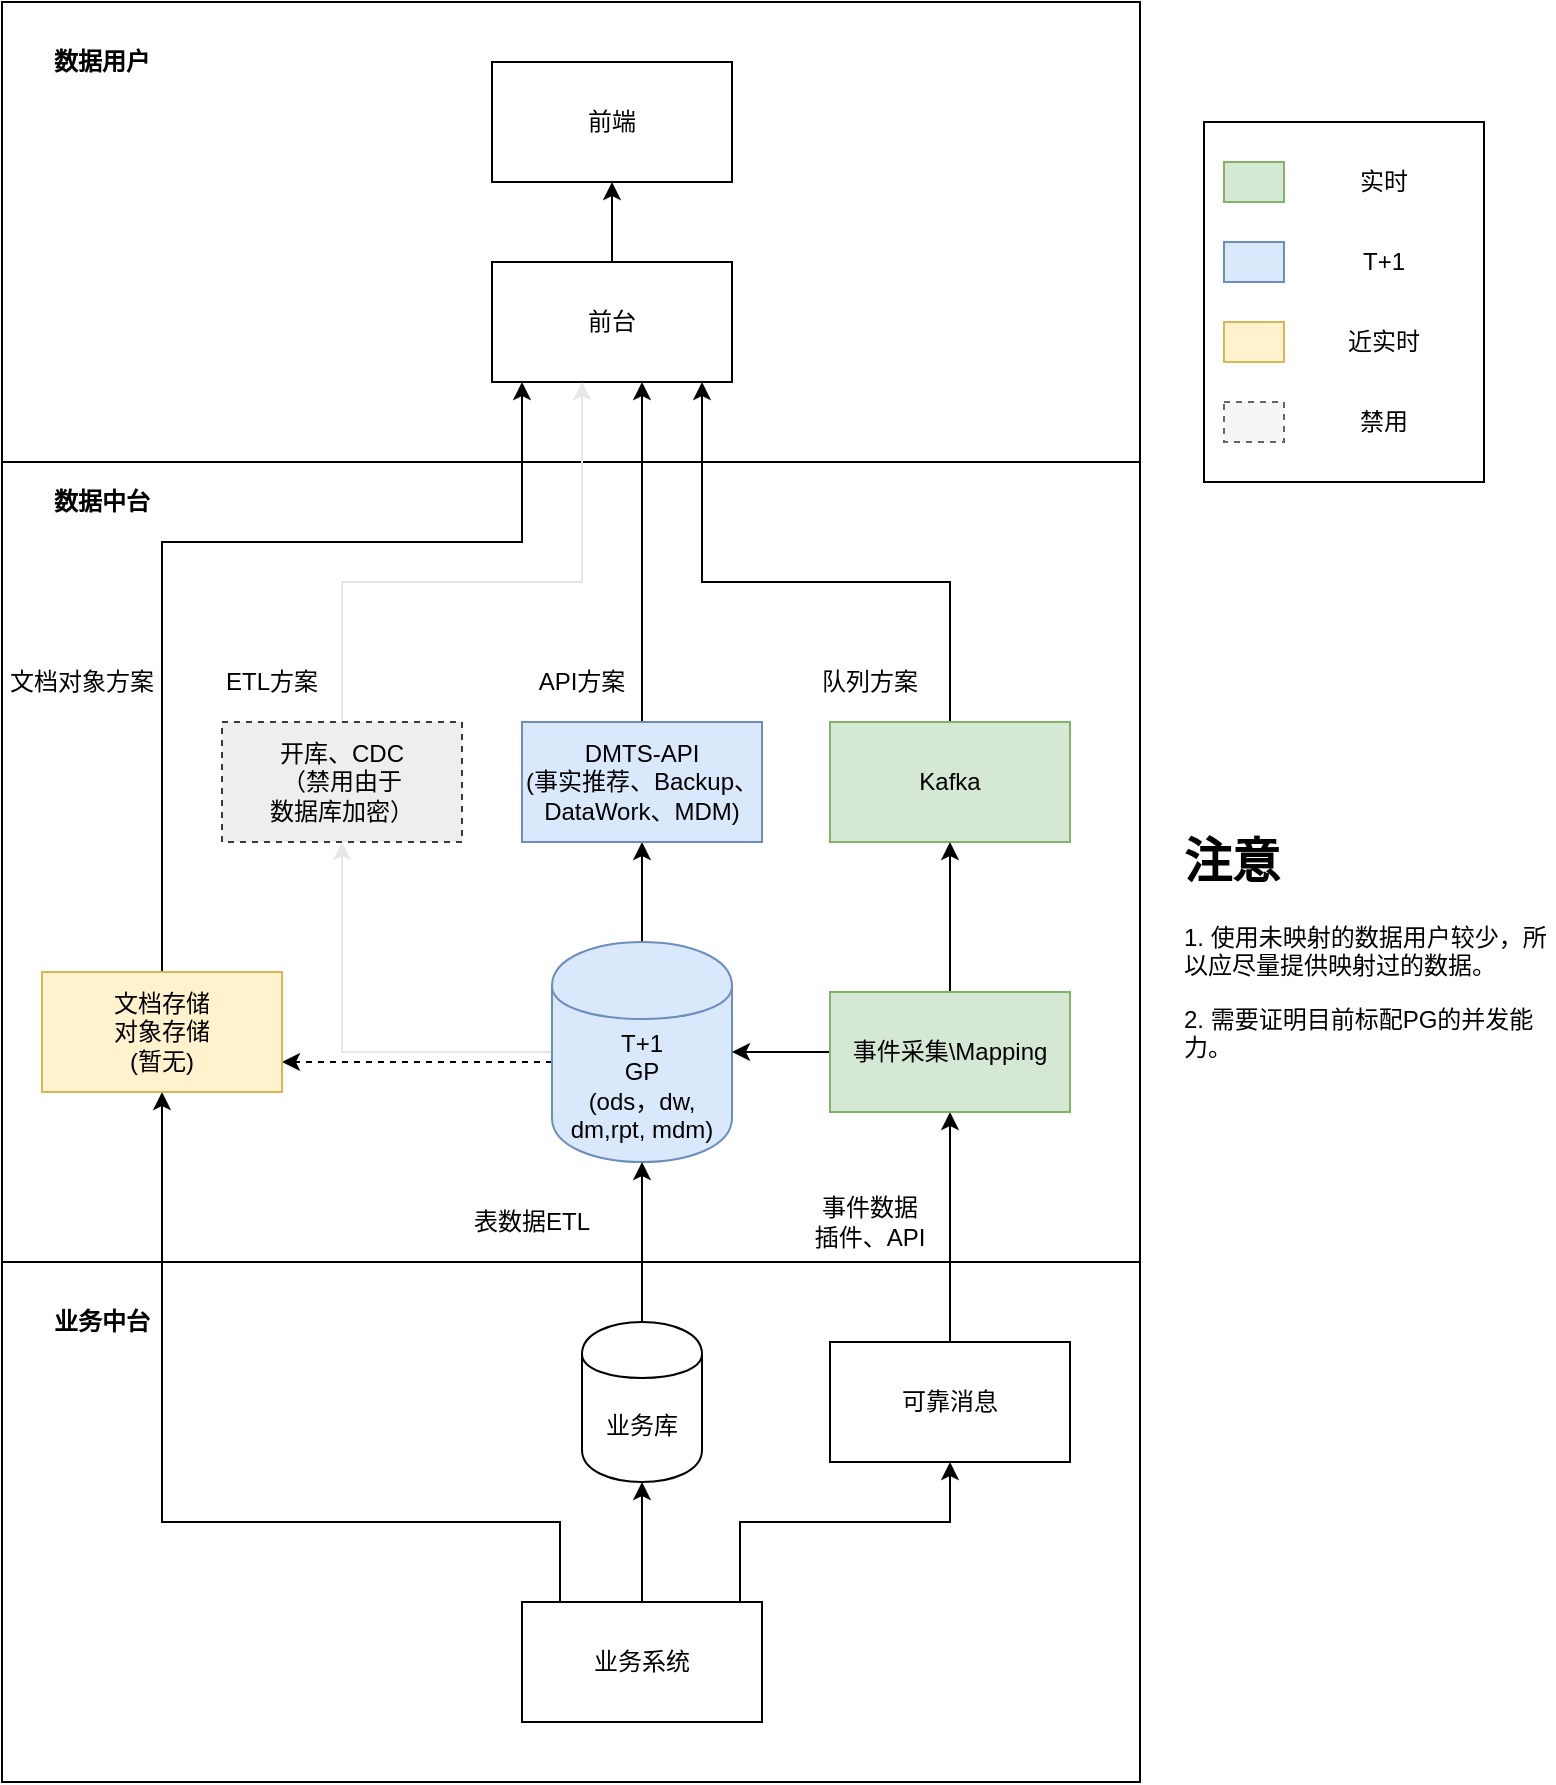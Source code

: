 <mxfile version="12.9.14" type="device"><diagram id="5cI980FZY0N4OMuhKnZ6" name="Page-1"><mxGraphModel dx="2062" dy="1152" grid="1" gridSize="10" guides="1" tooltips="1" connect="1" arrows="1" fold="1" page="1" pageScale="1" pageWidth="827" pageHeight="1169" math="0" shadow="0"><root><mxCell id="0"/><mxCell id="1" parent="0"/><mxCell id="KAgn0TV0z6LTmRAXmN5d-57" value="" style="rounded=0;whiteSpace=wrap;html=1;" vertex="1" parent="1"><mxGeometry x="40" y="670" width="569" height="260" as="geometry"/></mxCell><mxCell id="KAgn0TV0z6LTmRAXmN5d-22" value="" style="rounded=0;whiteSpace=wrap;html=1;" vertex="1" parent="1"><mxGeometry x="40" y="270" width="569" height="400" as="geometry"/></mxCell><mxCell id="KAgn0TV0z6LTmRAXmN5d-20" value="" style="rounded=0;whiteSpace=wrap;html=1;" vertex="1" parent="1"><mxGeometry x="40" y="40" width="569" height="230" as="geometry"/></mxCell><mxCell id="KAgn0TV0z6LTmRAXmN5d-37" style="edgeStyle=orthogonalEdgeStyle;rounded=0;orthogonalLoop=1;jettySize=auto;html=1;" edge="1" parent="1" source="KAgn0TV0z6LTmRAXmN5d-3" target="KAgn0TV0z6LTmRAXmN5d-13"><mxGeometry relative="1" as="geometry"><mxPoint x="514" y="230" as="targetPoint"/><Array as="points"><mxPoint x="514" y="330"/><mxPoint x="390" y="330"/></Array></mxGeometry></mxCell><mxCell id="KAgn0TV0z6LTmRAXmN5d-3" value="Kafka" style="rounded=0;whiteSpace=wrap;html=1;fillColor=#d5e8d4;strokeColor=#82b366;" vertex="1" parent="1"><mxGeometry x="454" y="400" width="120" height="60" as="geometry"/></mxCell><mxCell id="KAgn0TV0z6LTmRAXmN5d-40" style="edgeStyle=orthogonalEdgeStyle;rounded=0;orthogonalLoop=1;jettySize=auto;html=1;fillColor=#dae8fc;strokeColor=#E6E6E6;" edge="1" parent="1" source="KAgn0TV0z6LTmRAXmN5d-4" target="KAgn0TV0z6LTmRAXmN5d-39"><mxGeometry relative="1" as="geometry"/></mxCell><mxCell id="KAgn0TV0z6LTmRAXmN5d-62" style="edgeStyle=orthogonalEdgeStyle;rounded=0;orthogonalLoop=1;jettySize=auto;html=1;" edge="1" parent="1" source="KAgn0TV0z6LTmRAXmN5d-4" target="KAgn0TV0z6LTmRAXmN5d-61"><mxGeometry relative="1" as="geometry"/></mxCell><mxCell id="KAgn0TV0z6LTmRAXmN5d-73" style="edgeStyle=orthogonalEdgeStyle;rounded=0;orthogonalLoop=1;jettySize=auto;html=1;entryX=1;entryY=0.75;entryDx=0;entryDy=0;strokeColor=#000000;dashed=1;" edge="1" parent="1" source="KAgn0TV0z6LTmRAXmN5d-4" target="KAgn0TV0z6LTmRAXmN5d-67"><mxGeometry relative="1" as="geometry"><Array as="points"><mxPoint x="280" y="570"/><mxPoint x="280" y="570"/></Array></mxGeometry></mxCell><mxCell id="KAgn0TV0z6LTmRAXmN5d-4" value="&lt;div&gt;T+1 &lt;br&gt;&lt;/div&gt;&lt;div&gt;GP&lt;/div&gt;&lt;div&gt;(ods，dw, dm,rpt, mdm)&lt;br&gt;&lt;/div&gt;" style="shape=cylinder;whiteSpace=wrap;html=1;boundedLbl=1;backgroundOutline=1;fillColor=#dae8fc;strokeColor=#6c8ebf;" vertex="1" parent="1"><mxGeometry x="315" y="510" width="90" height="110" as="geometry"/></mxCell><mxCell id="KAgn0TV0z6LTmRAXmN5d-17" style="edgeStyle=orthogonalEdgeStyle;rounded=0;orthogonalLoop=1;jettySize=auto;html=1;entryX=0.5;entryY=1;entryDx=0;entryDy=0;" edge="1" parent="1" source="KAgn0TV0z6LTmRAXmN5d-13" target="KAgn0TV0z6LTmRAXmN5d-14"><mxGeometry relative="1" as="geometry"/></mxCell><mxCell id="KAgn0TV0z6LTmRAXmN5d-13" value="前台" style="rounded=0;whiteSpace=wrap;html=1;" vertex="1" parent="1"><mxGeometry x="285" y="170" width="120" height="60" as="geometry"/></mxCell><mxCell id="KAgn0TV0z6LTmRAXmN5d-14" value="前端" style="rounded=0;whiteSpace=wrap;html=1;" vertex="1" parent="1"><mxGeometry x="285" y="70" width="120" height="60" as="geometry"/></mxCell><mxCell id="KAgn0TV0z6LTmRAXmN5d-21" value="数据用户" style="text;html=1;strokeColor=none;fillColor=none;align=center;verticalAlign=middle;whiteSpace=wrap;rounded=0;fontStyle=1" vertex="1" parent="1"><mxGeometry x="65" y="60" width="50" height="20" as="geometry"/></mxCell><mxCell id="KAgn0TV0z6LTmRAXmN5d-23" value="数据中台" style="text;html=1;strokeColor=none;fillColor=none;align=center;verticalAlign=middle;whiteSpace=wrap;rounded=0;fontStyle=1" vertex="1" parent="1"><mxGeometry x="60" y="280" width="60" height="20" as="geometry"/></mxCell><mxCell id="KAgn0TV0z6LTmRAXmN5d-28" style="edgeStyle=orthogonalEdgeStyle;rounded=0;orthogonalLoop=1;jettySize=auto;html=1;entryX=0.5;entryY=1;entryDx=0;entryDy=0;exitX=0.5;exitY=0;exitDx=0;exitDy=0;" edge="1" parent="1" source="KAgn0TV0z6LTmRAXmN5d-53" target="KAgn0TV0z6LTmRAXmN5d-36"><mxGeometry relative="1" as="geometry"><mxPoint x="514" y="600" as="targetPoint"/><Array as="points"><mxPoint x="514" y="690"/><mxPoint x="514" y="690"/></Array></mxGeometry></mxCell><mxCell id="KAgn0TV0z6LTmRAXmN5d-31" style="edgeStyle=orthogonalEdgeStyle;rounded=0;orthogonalLoop=1;jettySize=auto;html=1;" edge="1" parent="1" source="KAgn0TV0z6LTmRAXmN5d-26" target="KAgn0TV0z6LTmRAXmN5d-4"><mxGeometry relative="1" as="geometry"><Array as="points"><mxPoint x="360" y="690"/><mxPoint x="360" y="690"/></Array></mxGeometry></mxCell><mxCell id="KAgn0TV0z6LTmRAXmN5d-26" value="业务库" style="shape=cylinder;whiteSpace=wrap;html=1;boundedLbl=1;backgroundOutline=1;" vertex="1" parent="1"><mxGeometry x="330" y="700" width="60" height="80" as="geometry"/></mxCell><mxCell id="KAgn0TV0z6LTmRAXmN5d-38" style="edgeStyle=orthogonalEdgeStyle;rounded=0;orthogonalLoop=1;jettySize=auto;html=1;entryX=0.5;entryY=1;entryDx=0;entryDy=0;" edge="1" parent="1" source="KAgn0TV0z6LTmRAXmN5d-36" target="KAgn0TV0z6LTmRAXmN5d-3"><mxGeometry relative="1" as="geometry"/></mxCell><mxCell id="KAgn0TV0z6LTmRAXmN5d-48" style="edgeStyle=orthogonalEdgeStyle;rounded=0;orthogonalLoop=1;jettySize=auto;html=1;entryX=1;entryY=0.5;entryDx=0;entryDy=0;" edge="1" parent="1" source="KAgn0TV0z6LTmRAXmN5d-36" target="KAgn0TV0z6LTmRAXmN5d-4"><mxGeometry relative="1" as="geometry"/></mxCell><mxCell id="KAgn0TV0z6LTmRAXmN5d-36" value="事件采集\Mapping" style="rounded=0;whiteSpace=wrap;html=1;fillColor=#d5e8d4;strokeColor=#82b366;" vertex="1" parent="1"><mxGeometry x="454" y="535" width="120" height="60" as="geometry"/></mxCell><mxCell id="KAgn0TV0z6LTmRAXmN5d-41" style="edgeStyle=orthogonalEdgeStyle;rounded=0;orthogonalLoop=1;jettySize=auto;html=1;fillColor=#f5f5f5;strokeColor=#E6E6E6;" edge="1" parent="1" source="KAgn0TV0z6LTmRAXmN5d-39" target="KAgn0TV0z6LTmRAXmN5d-13"><mxGeometry relative="1" as="geometry"><Array as="points"><mxPoint x="210" y="330"/><mxPoint x="330" y="330"/></Array></mxGeometry></mxCell><mxCell id="KAgn0TV0z6LTmRAXmN5d-39" value="开库、CDC&lt;br&gt;&lt;div&gt;（禁用由于&lt;/div&gt;&lt;div&gt;数据库加密）&lt;/div&gt;" style="rounded=0;whiteSpace=wrap;html=1;fillColor=#eeeeee;strokeColor=#36393d;dashed=1;" vertex="1" parent="1"><mxGeometry x="150" y="400" width="120" height="60" as="geometry"/></mxCell><mxCell id="KAgn0TV0z6LTmRAXmN5d-43" value="" style="rounded=0;whiteSpace=wrap;html=1;" vertex="1" parent="1"><mxGeometry x="641" y="100" width="140" height="180" as="geometry"/></mxCell><mxCell id="KAgn0TV0z6LTmRAXmN5d-44" value="" style="rounded=0;whiteSpace=wrap;html=1;fillColor=#d5e8d4;strokeColor=#82b366;" vertex="1" parent="1"><mxGeometry x="651" y="120" width="30" height="20" as="geometry"/></mxCell><mxCell id="KAgn0TV0z6LTmRAXmN5d-45" value="实时" style="text;html=1;strokeColor=none;fillColor=none;align=center;verticalAlign=middle;whiteSpace=wrap;rounded=0;" vertex="1" parent="1"><mxGeometry x="711" y="120" width="40" height="20" as="geometry"/></mxCell><mxCell id="KAgn0TV0z6LTmRAXmN5d-46" value="" style="rounded=0;whiteSpace=wrap;html=1;fillColor=#dae8fc;strokeColor=#6c8ebf;" vertex="1" parent="1"><mxGeometry x="651" y="160" width="30" height="20" as="geometry"/></mxCell><mxCell id="KAgn0TV0z6LTmRAXmN5d-47" value="T+1" style="text;html=1;strokeColor=none;fillColor=none;align=center;verticalAlign=middle;whiteSpace=wrap;rounded=0;" vertex="1" parent="1"><mxGeometry x="711" y="160" width="40" height="20" as="geometry"/></mxCell><mxCell id="KAgn0TV0z6LTmRAXmN5d-49" value="表数据ETL" style="text;html=1;strokeColor=none;fillColor=none;align=center;verticalAlign=middle;whiteSpace=wrap;rounded=0;" vertex="1" parent="1"><mxGeometry x="270" y="640" width="70" height="20" as="geometry"/></mxCell><mxCell id="KAgn0TV0z6LTmRAXmN5d-50" value="事件数据插件、API" style="text;html=1;strokeColor=none;fillColor=none;align=center;verticalAlign=middle;whiteSpace=wrap;rounded=0;" vertex="1" parent="1"><mxGeometry x="444" y="640" width="60" height="20" as="geometry"/></mxCell><mxCell id="KAgn0TV0z6LTmRAXmN5d-51" value="&lt;h1&gt;注意&lt;/h1&gt;&lt;p&gt;1. 使用未映射的数据用户较少，所以应尽量提供映射过的数据。&lt;/p&gt;&lt;p&gt;2. 需要证明目前标配PG的并发能力。&lt;br&gt;&lt;/p&gt;" style="text;html=1;strokeColor=none;fillColor=none;spacing=5;spacingTop=-20;whiteSpace=wrap;overflow=hidden;rounded=0;" vertex="1" parent="1"><mxGeometry x="626" y="450" width="190" height="250" as="geometry"/></mxCell><mxCell id="KAgn0TV0z6LTmRAXmN5d-53" value="可靠消息" style="rounded=0;whiteSpace=wrap;html=1;" vertex="1" parent="1"><mxGeometry x="454" y="710" width="120" height="60" as="geometry"/></mxCell><mxCell id="KAgn0TV0z6LTmRAXmN5d-55" style="edgeStyle=orthogonalEdgeStyle;rounded=0;orthogonalLoop=1;jettySize=auto;html=1;entryX=0.5;entryY=1;entryDx=0;entryDy=0;" edge="1" parent="1" source="KAgn0TV0z6LTmRAXmN5d-54" target="KAgn0TV0z6LTmRAXmN5d-53"><mxGeometry relative="1" as="geometry"><Array as="points"><mxPoint x="409" y="800"/><mxPoint x="514" y="800"/></Array></mxGeometry></mxCell><mxCell id="KAgn0TV0z6LTmRAXmN5d-56" style="edgeStyle=orthogonalEdgeStyle;rounded=0;orthogonalLoop=1;jettySize=auto;html=1;entryX=0.5;entryY=1;entryDx=0;entryDy=0;" edge="1" parent="1" source="KAgn0TV0z6LTmRAXmN5d-54" target="KAgn0TV0z6LTmRAXmN5d-67"><mxGeometry relative="1" as="geometry"><Array as="points"><mxPoint x="319" y="800"/><mxPoint x="120" y="800"/></Array></mxGeometry></mxCell><mxCell id="KAgn0TV0z6LTmRAXmN5d-71" style="edgeStyle=orthogonalEdgeStyle;rounded=0;orthogonalLoop=1;jettySize=auto;html=1;entryX=0.5;entryY=1;entryDx=0;entryDy=0;strokeColor=#000000;" edge="1" parent="1" source="KAgn0TV0z6LTmRAXmN5d-54" target="KAgn0TV0z6LTmRAXmN5d-26"><mxGeometry relative="1" as="geometry"/></mxCell><mxCell id="KAgn0TV0z6LTmRAXmN5d-54" value="业务系统" style="rounded=0;whiteSpace=wrap;html=1;" vertex="1" parent="1"><mxGeometry x="300" y="840" width="120" height="60" as="geometry"/></mxCell><mxCell id="KAgn0TV0z6LTmRAXmN5d-58" value="业务中台" style="text;html=1;strokeColor=none;fillColor=none;align=center;verticalAlign=middle;whiteSpace=wrap;rounded=0;fontStyle=1" vertex="1" parent="1"><mxGeometry x="60" y="690" width="60" height="20" as="geometry"/></mxCell><mxCell id="KAgn0TV0z6LTmRAXmN5d-59" value="队列方案" style="text;html=1;strokeColor=none;fillColor=none;align=center;verticalAlign=middle;whiteSpace=wrap;rounded=0;" vertex="1" parent="1"><mxGeometry x="439" y="370" width="70" height="20" as="geometry"/></mxCell><mxCell id="KAgn0TV0z6LTmRAXmN5d-63" style="edgeStyle=orthogonalEdgeStyle;rounded=0;orthogonalLoop=1;jettySize=auto;html=1;" edge="1" parent="1" source="KAgn0TV0z6LTmRAXmN5d-61"><mxGeometry relative="1" as="geometry"><mxPoint x="360" y="230" as="targetPoint"/><Array as="points"><mxPoint x="360" y="230"/></Array></mxGeometry></mxCell><mxCell id="KAgn0TV0z6LTmRAXmN5d-61" value="DMTS-API&lt;br&gt;(事实推荐、Backup、DataWork、MDM)" style="rounded=0;whiteSpace=wrap;html=1;fillColor=#dae8fc;strokeColor=#6c8ebf;" vertex="1" parent="1"><mxGeometry x="300" y="400" width="120" height="60" as="geometry"/></mxCell><mxCell id="KAgn0TV0z6LTmRAXmN5d-64" value="ETL方案" style="text;html=1;strokeColor=none;fillColor=none;align=center;verticalAlign=middle;whiteSpace=wrap;rounded=0;" vertex="1" parent="1"><mxGeometry x="150" y="370" width="50" height="20" as="geometry"/></mxCell><mxCell id="KAgn0TV0z6LTmRAXmN5d-65" value="API方案" style="text;html=1;strokeColor=none;fillColor=none;align=center;verticalAlign=middle;whiteSpace=wrap;rounded=0;" vertex="1" parent="1"><mxGeometry x="305" y="370" width="50" height="20" as="geometry"/></mxCell><mxCell id="KAgn0TV0z6LTmRAXmN5d-69" style="edgeStyle=orthogonalEdgeStyle;rounded=0;orthogonalLoop=1;jettySize=auto;html=1;strokeColor=#000000;" edge="1" parent="1" source="KAgn0TV0z6LTmRAXmN5d-67" target="KAgn0TV0z6LTmRAXmN5d-13"><mxGeometry relative="1" as="geometry"><Array as="points"><mxPoint x="120" y="310"/><mxPoint x="300" y="310"/></Array></mxGeometry></mxCell><mxCell id="KAgn0TV0z6LTmRAXmN5d-67" value="&lt;div&gt;文档存储&lt;/div&gt;&lt;div&gt;对象存储&lt;br&gt;(暂无)&lt;br&gt;&lt;/div&gt;" style="rounded=0;whiteSpace=wrap;html=1;fillColor=#fff2cc;strokeColor=#d6b656;" vertex="1" parent="1"><mxGeometry x="60" y="525" width="120" height="60" as="geometry"/></mxCell><mxCell id="KAgn0TV0z6LTmRAXmN5d-70" value="文档对象方案" style="text;html=1;strokeColor=none;fillColor=none;align=center;verticalAlign=middle;whiteSpace=wrap;rounded=0;" vertex="1" parent="1"><mxGeometry x="40" y="370" width="80" height="20" as="geometry"/></mxCell><mxCell id="KAgn0TV0z6LTmRAXmN5d-72" style="edgeStyle=orthogonalEdgeStyle;rounded=0;orthogonalLoop=1;jettySize=auto;html=1;exitX=0.5;exitY=1;exitDx=0;exitDy=0;strokeColor=#000000;" edge="1" parent="1" source="KAgn0TV0z6LTmRAXmN5d-70" target="KAgn0TV0z6LTmRAXmN5d-70"><mxGeometry relative="1" as="geometry"/></mxCell><mxCell id="KAgn0TV0z6LTmRAXmN5d-76" value="" style="rounded=0;whiteSpace=wrap;html=1;fillColor=#fff2cc;strokeColor=#d6b656;" vertex="1" parent="1"><mxGeometry x="651" y="200" width="30" height="20" as="geometry"/></mxCell><mxCell id="KAgn0TV0z6LTmRAXmN5d-77" value="近实时" style="text;html=1;strokeColor=none;fillColor=none;align=center;verticalAlign=middle;whiteSpace=wrap;rounded=0;" vertex="1" parent="1"><mxGeometry x="711" y="200" width="40" height="20" as="geometry"/></mxCell><mxCell id="KAgn0TV0z6LTmRAXmN5d-78" value="" style="rounded=0;whiteSpace=wrap;html=1;fillColor=#f5f5f5;strokeColor=#666666;fontColor=#333333;dashed=1;" vertex="1" parent="1"><mxGeometry x="651" y="240" width="30" height="20" as="geometry"/></mxCell><mxCell id="KAgn0TV0z6LTmRAXmN5d-79" value="禁用" style="text;html=1;strokeColor=none;fillColor=none;align=center;verticalAlign=middle;whiteSpace=wrap;rounded=0;" vertex="1" parent="1"><mxGeometry x="711" y="240" width="40" height="20" as="geometry"/></mxCell></root></mxGraphModel></diagram></mxfile>